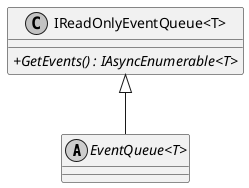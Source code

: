 @startuml
skinparam monochrome true
skinparam classAttributeIconSize 0

abstract class "EventQueue<T>" {
    
}
class "IReadOnlyEventQueue<T>" {
    + {abstract} GetEvents() : IAsyncEnumerable<T>
}

"IReadOnlyEventQueue<T>" <|-- "EventQueue<T>"
@enduml
